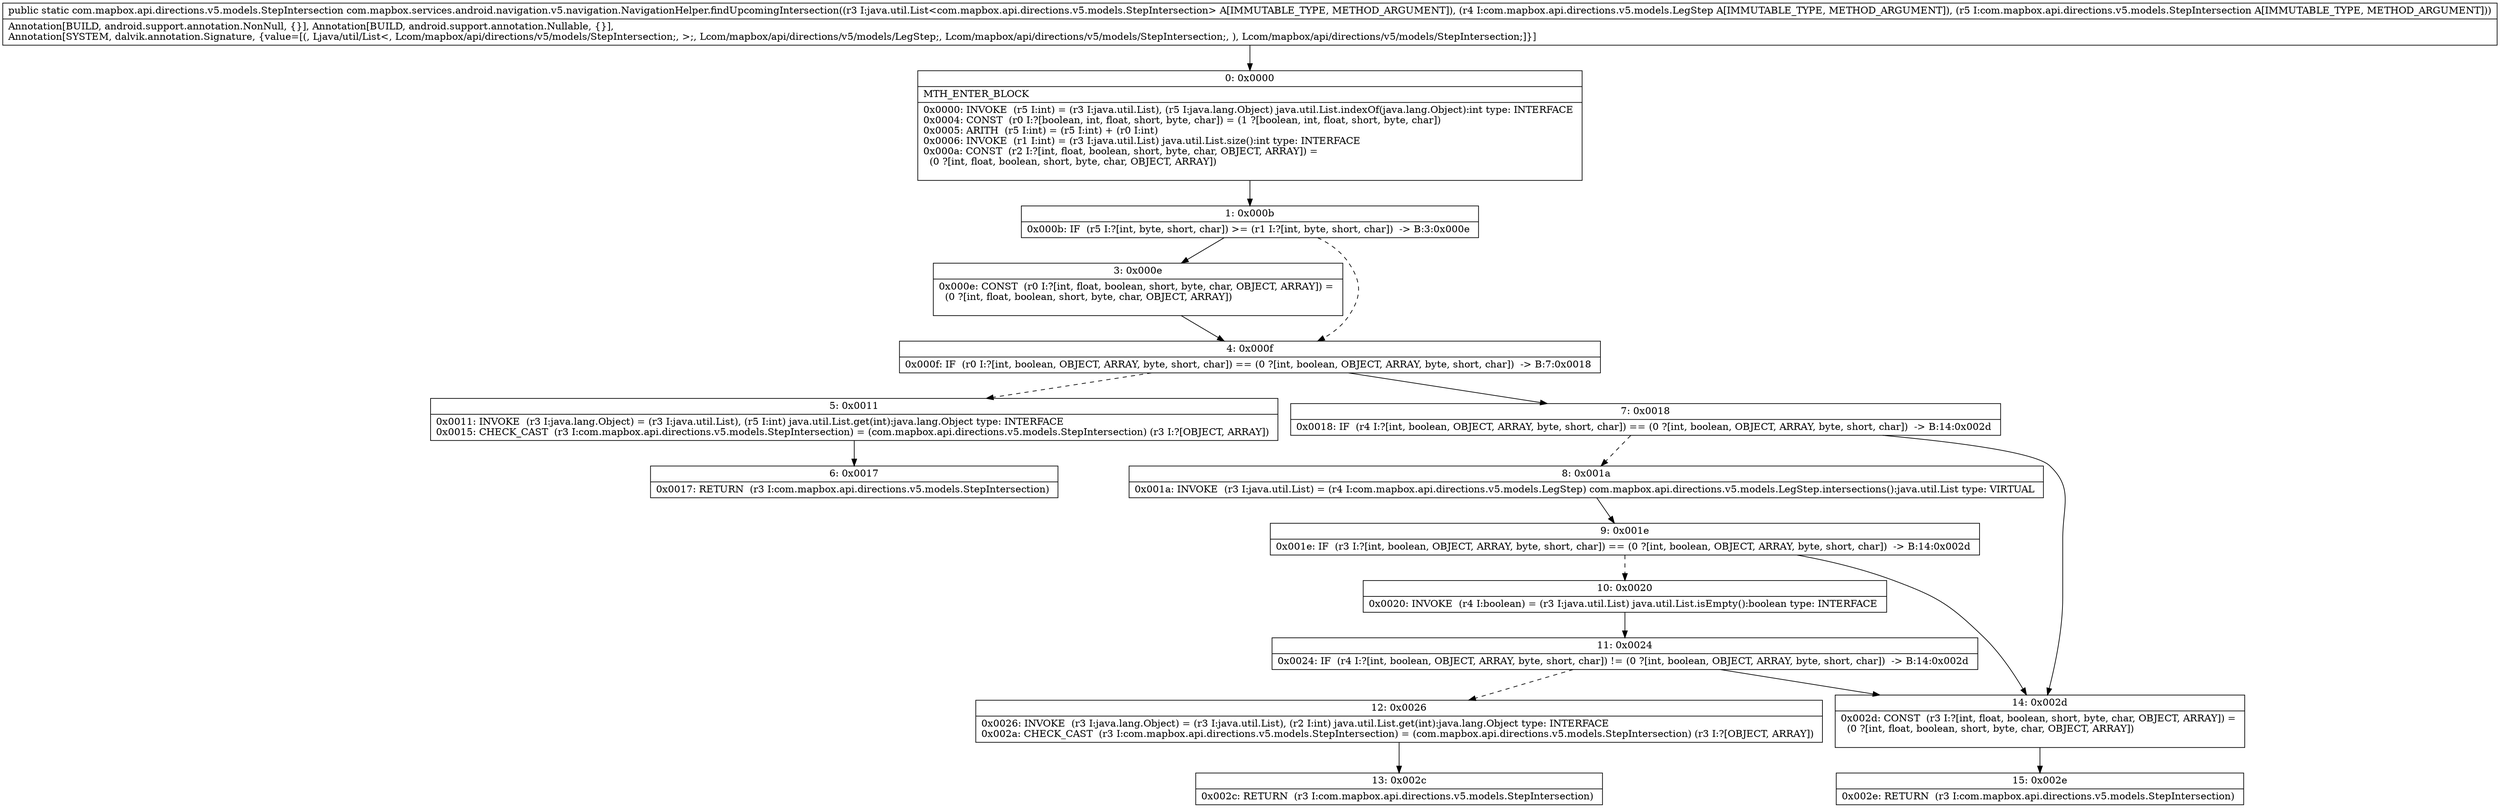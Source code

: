 digraph "CFG forcom.mapbox.services.android.navigation.v5.navigation.NavigationHelper.findUpcomingIntersection(Ljava\/util\/List;Lcom\/mapbox\/api\/directions\/v5\/models\/LegStep;Lcom\/mapbox\/api\/directions\/v5\/models\/StepIntersection;)Lcom\/mapbox\/api\/directions\/v5\/models\/StepIntersection;" {
Node_0 [shape=record,label="{0\:\ 0x0000|MTH_ENTER_BLOCK\l|0x0000: INVOKE  (r5 I:int) = (r3 I:java.util.List), (r5 I:java.lang.Object) java.util.List.indexOf(java.lang.Object):int type: INTERFACE \l0x0004: CONST  (r0 I:?[boolean, int, float, short, byte, char]) = (1 ?[boolean, int, float, short, byte, char]) \l0x0005: ARITH  (r5 I:int) = (r5 I:int) + (r0 I:int) \l0x0006: INVOKE  (r1 I:int) = (r3 I:java.util.List) java.util.List.size():int type: INTERFACE \l0x000a: CONST  (r2 I:?[int, float, boolean, short, byte, char, OBJECT, ARRAY]) = \l  (0 ?[int, float, boolean, short, byte, char, OBJECT, ARRAY])\l \l}"];
Node_1 [shape=record,label="{1\:\ 0x000b|0x000b: IF  (r5 I:?[int, byte, short, char]) \>= (r1 I:?[int, byte, short, char])  \-\> B:3:0x000e \l}"];
Node_3 [shape=record,label="{3\:\ 0x000e|0x000e: CONST  (r0 I:?[int, float, boolean, short, byte, char, OBJECT, ARRAY]) = \l  (0 ?[int, float, boolean, short, byte, char, OBJECT, ARRAY])\l \l}"];
Node_4 [shape=record,label="{4\:\ 0x000f|0x000f: IF  (r0 I:?[int, boolean, OBJECT, ARRAY, byte, short, char]) == (0 ?[int, boolean, OBJECT, ARRAY, byte, short, char])  \-\> B:7:0x0018 \l}"];
Node_5 [shape=record,label="{5\:\ 0x0011|0x0011: INVOKE  (r3 I:java.lang.Object) = (r3 I:java.util.List), (r5 I:int) java.util.List.get(int):java.lang.Object type: INTERFACE \l0x0015: CHECK_CAST  (r3 I:com.mapbox.api.directions.v5.models.StepIntersection) = (com.mapbox.api.directions.v5.models.StepIntersection) (r3 I:?[OBJECT, ARRAY]) \l}"];
Node_6 [shape=record,label="{6\:\ 0x0017|0x0017: RETURN  (r3 I:com.mapbox.api.directions.v5.models.StepIntersection) \l}"];
Node_7 [shape=record,label="{7\:\ 0x0018|0x0018: IF  (r4 I:?[int, boolean, OBJECT, ARRAY, byte, short, char]) == (0 ?[int, boolean, OBJECT, ARRAY, byte, short, char])  \-\> B:14:0x002d \l}"];
Node_8 [shape=record,label="{8\:\ 0x001a|0x001a: INVOKE  (r3 I:java.util.List) = (r4 I:com.mapbox.api.directions.v5.models.LegStep) com.mapbox.api.directions.v5.models.LegStep.intersections():java.util.List type: VIRTUAL \l}"];
Node_9 [shape=record,label="{9\:\ 0x001e|0x001e: IF  (r3 I:?[int, boolean, OBJECT, ARRAY, byte, short, char]) == (0 ?[int, boolean, OBJECT, ARRAY, byte, short, char])  \-\> B:14:0x002d \l}"];
Node_10 [shape=record,label="{10\:\ 0x0020|0x0020: INVOKE  (r4 I:boolean) = (r3 I:java.util.List) java.util.List.isEmpty():boolean type: INTERFACE \l}"];
Node_11 [shape=record,label="{11\:\ 0x0024|0x0024: IF  (r4 I:?[int, boolean, OBJECT, ARRAY, byte, short, char]) != (0 ?[int, boolean, OBJECT, ARRAY, byte, short, char])  \-\> B:14:0x002d \l}"];
Node_12 [shape=record,label="{12\:\ 0x0026|0x0026: INVOKE  (r3 I:java.lang.Object) = (r3 I:java.util.List), (r2 I:int) java.util.List.get(int):java.lang.Object type: INTERFACE \l0x002a: CHECK_CAST  (r3 I:com.mapbox.api.directions.v5.models.StepIntersection) = (com.mapbox.api.directions.v5.models.StepIntersection) (r3 I:?[OBJECT, ARRAY]) \l}"];
Node_13 [shape=record,label="{13\:\ 0x002c|0x002c: RETURN  (r3 I:com.mapbox.api.directions.v5.models.StepIntersection) \l}"];
Node_14 [shape=record,label="{14\:\ 0x002d|0x002d: CONST  (r3 I:?[int, float, boolean, short, byte, char, OBJECT, ARRAY]) = \l  (0 ?[int, float, boolean, short, byte, char, OBJECT, ARRAY])\l \l}"];
Node_15 [shape=record,label="{15\:\ 0x002e|0x002e: RETURN  (r3 I:com.mapbox.api.directions.v5.models.StepIntersection) \l}"];
MethodNode[shape=record,label="{public static com.mapbox.api.directions.v5.models.StepIntersection com.mapbox.services.android.navigation.v5.navigation.NavigationHelper.findUpcomingIntersection((r3 I:java.util.List\<com.mapbox.api.directions.v5.models.StepIntersection\> A[IMMUTABLE_TYPE, METHOD_ARGUMENT]), (r4 I:com.mapbox.api.directions.v5.models.LegStep A[IMMUTABLE_TYPE, METHOD_ARGUMENT]), (r5 I:com.mapbox.api.directions.v5.models.StepIntersection A[IMMUTABLE_TYPE, METHOD_ARGUMENT]))  | Annotation[BUILD, android.support.annotation.NonNull, \{\}], Annotation[BUILD, android.support.annotation.Nullable, \{\}], \lAnnotation[SYSTEM, dalvik.annotation.Signature, \{value=[(, Ljava\/util\/List\<, Lcom\/mapbox\/api\/directions\/v5\/models\/StepIntersection;, \>;, Lcom\/mapbox\/api\/directions\/v5\/models\/LegStep;, Lcom\/mapbox\/api\/directions\/v5\/models\/StepIntersection;, ), Lcom\/mapbox\/api\/directions\/v5\/models\/StepIntersection;]\}]\l}"];
MethodNode -> Node_0;
Node_0 -> Node_1;
Node_1 -> Node_3;
Node_1 -> Node_4[style=dashed];
Node_3 -> Node_4;
Node_4 -> Node_5[style=dashed];
Node_4 -> Node_7;
Node_5 -> Node_6;
Node_7 -> Node_8[style=dashed];
Node_7 -> Node_14;
Node_8 -> Node_9;
Node_9 -> Node_10[style=dashed];
Node_9 -> Node_14;
Node_10 -> Node_11;
Node_11 -> Node_12[style=dashed];
Node_11 -> Node_14;
Node_12 -> Node_13;
Node_14 -> Node_15;
}

